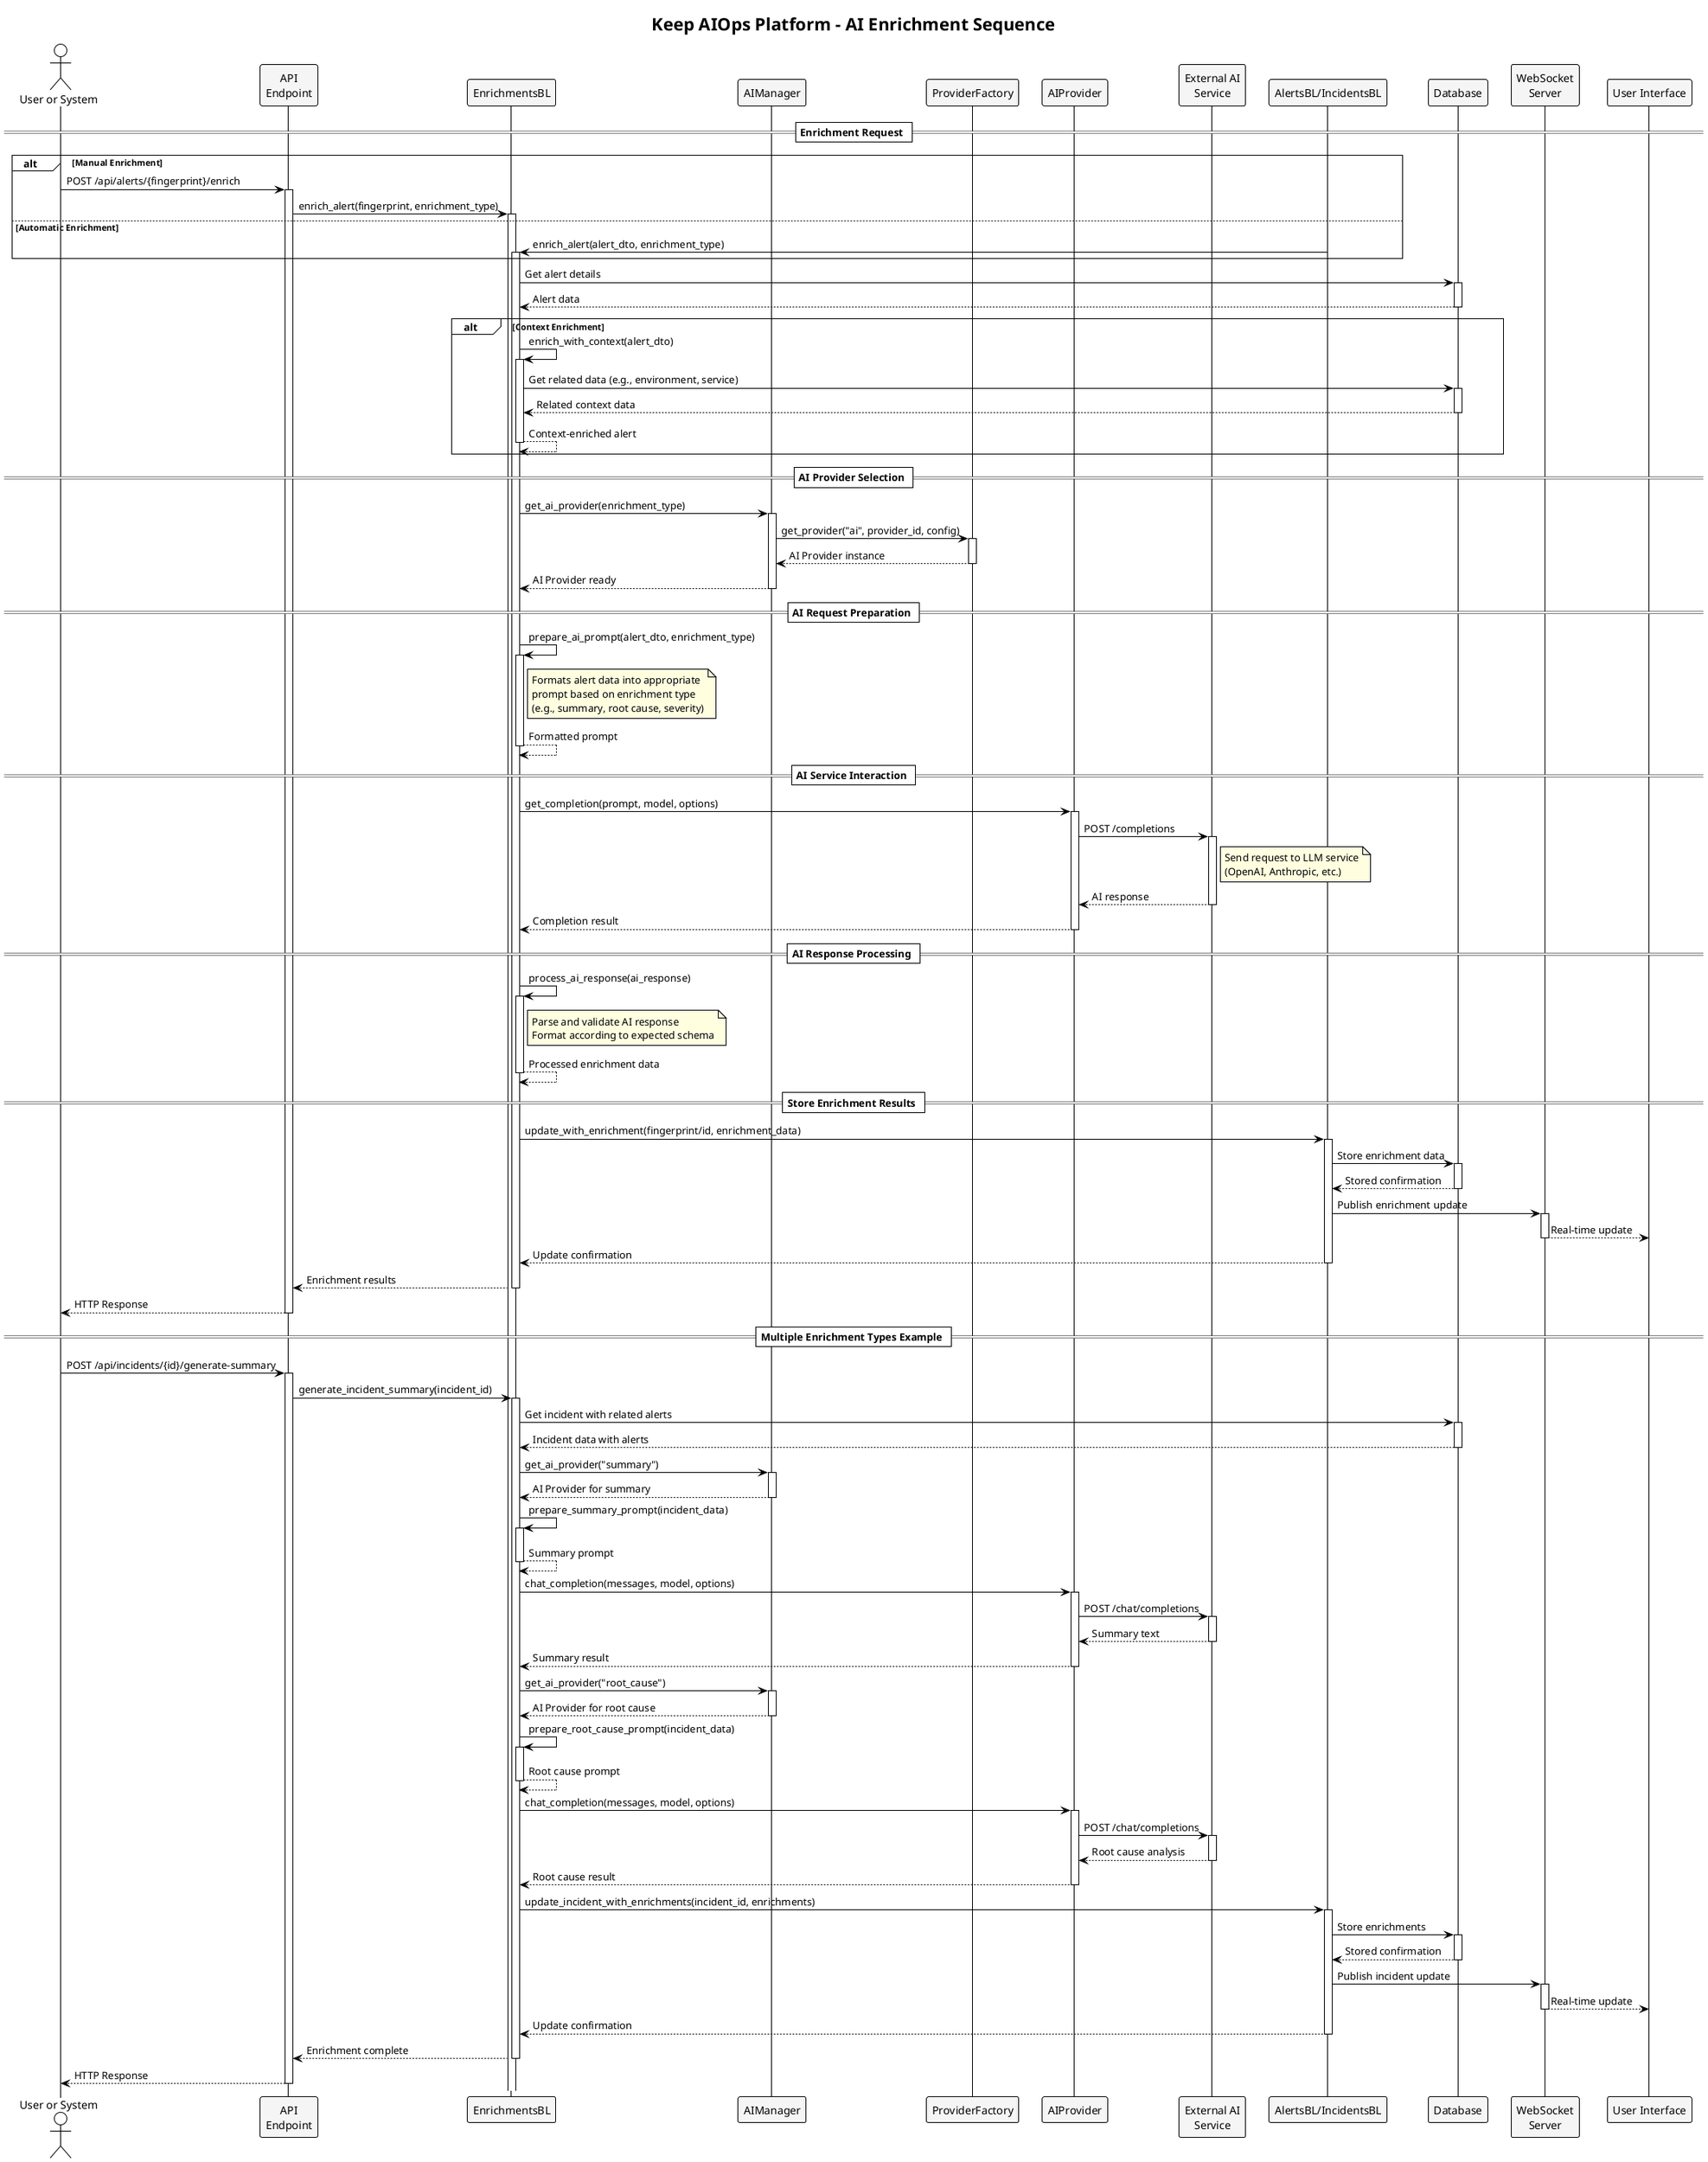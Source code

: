 @startuml AI_Enrichment_Sequence

title Keep AIOps Platform - AI Enrichment Sequence

!theme plain
skinparam SequenceBoxBackgroundColor WhiteSmoke
skinparam SequenceBoxBorderColor Black
skinparam ParticipantBackgroundColor WhiteSmoke
skinparam ParticipantBorderColor Black
skinparam NoteBackgroundColor LightYellow
skinparam NoteBorderColor Black

actor "User or System" as Trigger
participant "API\nEndpoint" as API
participant "EnrichmentsBL" as EnrichmentsBL
participant "AIManager" as AIManager
participant "ProviderFactory" as ProviderFactory
participant "AIProvider" as AIProvider
participant "External AI\nService" as ExternalAI
participant "AlertsBL/IncidentsBL" as CoreBL
participant "Database" as DB
participant "WebSocket\nServer" as WS
participant "User Interface" as UI

== Enrichment Request ==

alt Manual Enrichment
  Trigger -> API: POST /api/alerts/{fingerprint}/enrich
  activate API
  API -> EnrichmentsBL: enrich_alert(fingerprint, enrichment_type)
  activate EnrichmentsBL
else Automatic Enrichment
  CoreBL -> EnrichmentsBL: enrich_alert(alert_dto, enrichment_type)
  activate EnrichmentsBL
end alt

EnrichmentsBL -> DB: Get alert details
activate DB
DB --> EnrichmentsBL: Alert data
deactivate DB

alt Context Enrichment
  EnrichmentsBL -> EnrichmentsBL: enrich_with_context(alert_dto)
  activate EnrichmentsBL
  EnrichmentsBL -> DB: Get related data (e.g., environment, service)
  activate DB
  DB --> EnrichmentsBL: Related context data
  deactivate DB
  EnrichmentsBL --> EnrichmentsBL: Context-enriched alert
  deactivate EnrichmentsBL
end alt

== AI Provider Selection ==

EnrichmentsBL -> AIManager: get_ai_provider(enrichment_type)
activate AIManager
AIManager -> ProviderFactory: get_provider("ai", provider_id, config)
activate ProviderFactory
ProviderFactory --> AIManager: AI Provider instance
deactivate ProviderFactory
AIManager --> EnrichmentsBL: AI Provider ready
deactivate AIManager

== AI Request Preparation ==

EnrichmentsBL -> EnrichmentsBL: prepare_ai_prompt(alert_dto, enrichment_type)
activate EnrichmentsBL
note right of EnrichmentsBL
  Formats alert data into appropriate
  prompt based on enrichment type
  (e.g., summary, root cause, severity)
end note
EnrichmentsBL --> EnrichmentsBL: Formatted prompt
deactivate EnrichmentsBL

== AI Service Interaction ==

EnrichmentsBL -> AIProvider: get_completion(prompt, model, options)
activate AIProvider
AIProvider -> ExternalAI: POST /completions
activate ExternalAI
note right of ExternalAI
  Send request to LLM service
  (OpenAI, Anthropic, etc.)
end note
ExternalAI --> AIProvider: AI response
deactivate ExternalAI
AIProvider --> EnrichmentsBL: Completion result
deactivate AIProvider

== AI Response Processing ==

EnrichmentsBL -> EnrichmentsBL: process_ai_response(ai_response)
activate EnrichmentsBL
note right of EnrichmentsBL
  Parse and validate AI response
  Format according to expected schema
end note
EnrichmentsBL --> EnrichmentsBL: Processed enrichment data
deactivate EnrichmentsBL

== Store Enrichment Results ==

EnrichmentsBL -> CoreBL: update_with_enrichment(fingerprint/id, enrichment_data)
activate CoreBL
CoreBL -> DB: Store enrichment data
activate DB
DB --> CoreBL: Stored confirmation
deactivate DB
CoreBL -> WS: Publish enrichment update
activate WS
WS --> UI: Real-time update
deactivate WS
CoreBL --> EnrichmentsBL: Update confirmation
deactivate CoreBL

EnrichmentsBL --> API: Enrichment results
deactivate EnrichmentsBL

API --> Trigger: HTTP Response
deactivate API

== Multiple Enrichment Types Example ==

Trigger -> API: POST /api/incidents/{id}/generate-summary
activate API
API -> EnrichmentsBL: generate_incident_summary(incident_id)
activate EnrichmentsBL

EnrichmentsBL -> DB: Get incident with related alerts
activate DB
DB --> EnrichmentsBL: Incident data with alerts
deactivate DB

EnrichmentsBL -> AIManager: get_ai_provider("summary")
activate AIManager
AIManager --> EnrichmentsBL: AI Provider for summary
deactivate AIManager

EnrichmentsBL -> EnrichmentsBL: prepare_summary_prompt(incident_data)
activate EnrichmentsBL
EnrichmentsBL --> EnrichmentsBL: Summary prompt
deactivate EnrichmentsBL

EnrichmentsBL -> AIProvider: chat_completion(messages, model, options)
activate AIProvider
AIProvider -> ExternalAI: POST /chat/completions
activate ExternalAI
ExternalAI --> AIProvider: Summary text
deactivate ExternalAI
AIProvider --> EnrichmentsBL: Summary result
deactivate AIProvider

EnrichmentsBL -> AIManager: get_ai_provider("root_cause")
activate AIManager
AIManager --> EnrichmentsBL: AI Provider for root cause
deactivate AIManager

EnrichmentsBL -> EnrichmentsBL: prepare_root_cause_prompt(incident_data)
activate EnrichmentsBL
EnrichmentsBL --> EnrichmentsBL: Root cause prompt
deactivate EnrichmentsBL

EnrichmentsBL -> AIProvider: chat_completion(messages, model, options)
activate AIProvider
AIProvider -> ExternalAI: POST /chat/completions
activate ExternalAI
ExternalAI --> AIProvider: Root cause analysis
deactivate ExternalAI
AIProvider --> EnrichmentsBL: Root cause result
deactivate AIProvider

EnrichmentsBL -> CoreBL: update_incident_with_enrichments(incident_id, enrichments)
activate CoreBL
CoreBL -> DB: Store enrichments
activate DB
DB --> CoreBL: Stored confirmation
deactivate DB
CoreBL -> WS: Publish incident update
activate WS
WS --> UI: Real-time update
deactivate WS
CoreBL --> EnrichmentsBL: Update confirmation
deactivate CoreBL

EnrichmentsBL --> API: Enrichment complete
deactivate EnrichmentsBL

API --> Trigger: HTTP Response
deactivate API

@enduml 
